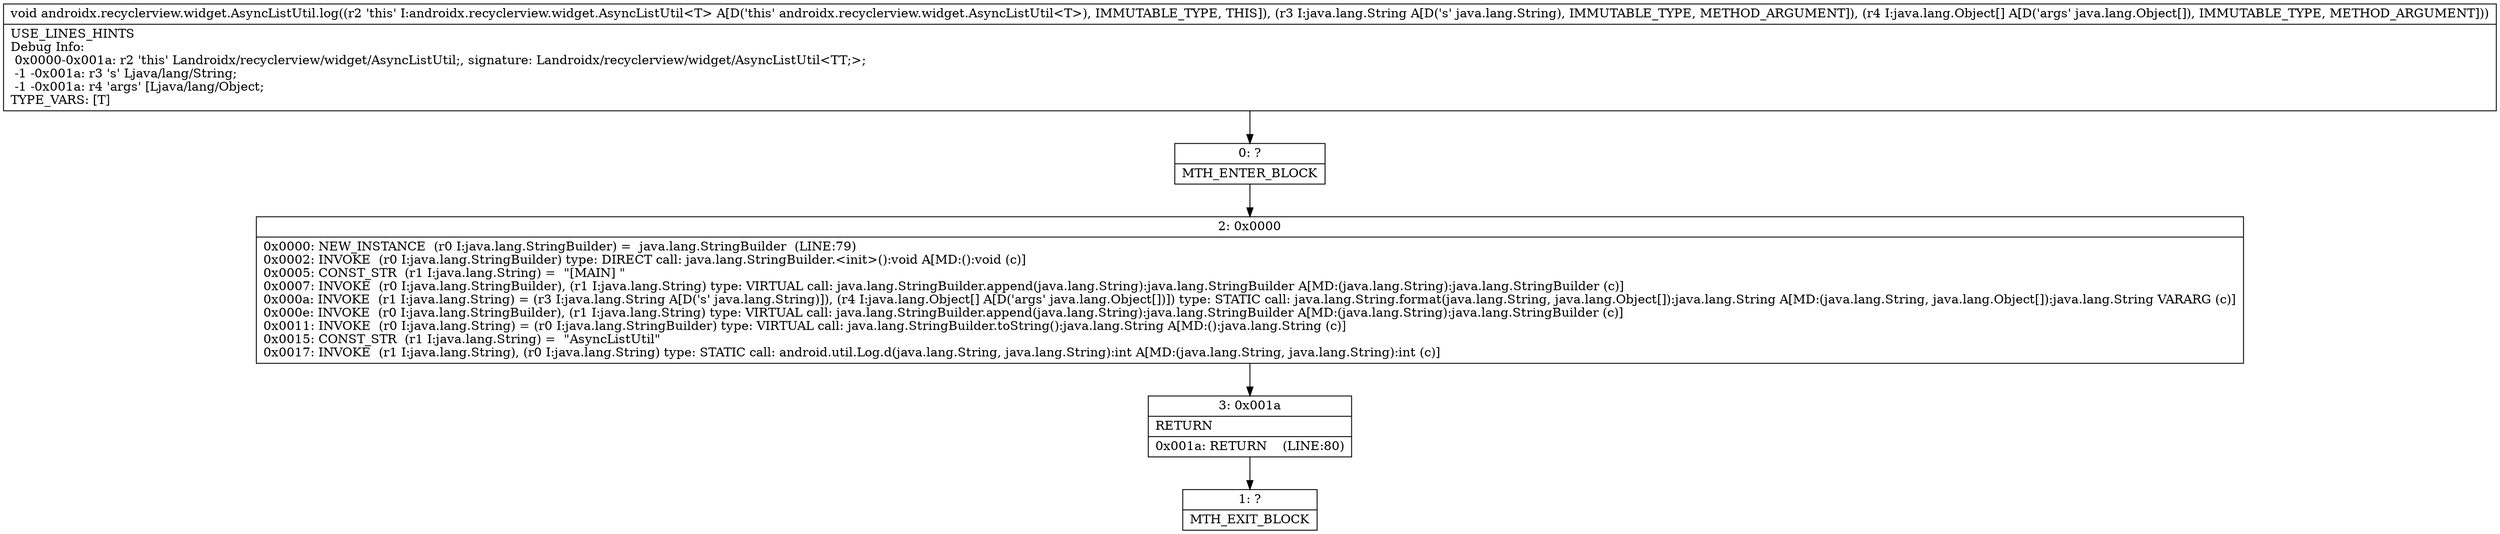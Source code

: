 digraph "CFG forandroidx.recyclerview.widget.AsyncListUtil.log(Ljava\/lang\/String;[Ljava\/lang\/Object;)V" {
Node_0 [shape=record,label="{0\:\ ?|MTH_ENTER_BLOCK\l}"];
Node_2 [shape=record,label="{2\:\ 0x0000|0x0000: NEW_INSTANCE  (r0 I:java.lang.StringBuilder) =  java.lang.StringBuilder  (LINE:79)\l0x0002: INVOKE  (r0 I:java.lang.StringBuilder) type: DIRECT call: java.lang.StringBuilder.\<init\>():void A[MD:():void (c)]\l0x0005: CONST_STR  (r1 I:java.lang.String) =  \"[MAIN] \" \l0x0007: INVOKE  (r0 I:java.lang.StringBuilder), (r1 I:java.lang.String) type: VIRTUAL call: java.lang.StringBuilder.append(java.lang.String):java.lang.StringBuilder A[MD:(java.lang.String):java.lang.StringBuilder (c)]\l0x000a: INVOKE  (r1 I:java.lang.String) = (r3 I:java.lang.String A[D('s' java.lang.String)]), (r4 I:java.lang.Object[] A[D('args' java.lang.Object[])]) type: STATIC call: java.lang.String.format(java.lang.String, java.lang.Object[]):java.lang.String A[MD:(java.lang.String, java.lang.Object[]):java.lang.String VARARG (c)]\l0x000e: INVOKE  (r0 I:java.lang.StringBuilder), (r1 I:java.lang.String) type: VIRTUAL call: java.lang.StringBuilder.append(java.lang.String):java.lang.StringBuilder A[MD:(java.lang.String):java.lang.StringBuilder (c)]\l0x0011: INVOKE  (r0 I:java.lang.String) = (r0 I:java.lang.StringBuilder) type: VIRTUAL call: java.lang.StringBuilder.toString():java.lang.String A[MD:():java.lang.String (c)]\l0x0015: CONST_STR  (r1 I:java.lang.String) =  \"AsyncListUtil\" \l0x0017: INVOKE  (r1 I:java.lang.String), (r0 I:java.lang.String) type: STATIC call: android.util.Log.d(java.lang.String, java.lang.String):int A[MD:(java.lang.String, java.lang.String):int (c)]\l}"];
Node_3 [shape=record,label="{3\:\ 0x001a|RETURN\l|0x001a: RETURN    (LINE:80)\l}"];
Node_1 [shape=record,label="{1\:\ ?|MTH_EXIT_BLOCK\l}"];
MethodNode[shape=record,label="{void androidx.recyclerview.widget.AsyncListUtil.log((r2 'this' I:androidx.recyclerview.widget.AsyncListUtil\<T\> A[D('this' androidx.recyclerview.widget.AsyncListUtil\<T\>), IMMUTABLE_TYPE, THIS]), (r3 I:java.lang.String A[D('s' java.lang.String), IMMUTABLE_TYPE, METHOD_ARGUMENT]), (r4 I:java.lang.Object[] A[D('args' java.lang.Object[]), IMMUTABLE_TYPE, METHOD_ARGUMENT]))  | USE_LINES_HINTS\lDebug Info:\l  0x0000\-0x001a: r2 'this' Landroidx\/recyclerview\/widget\/AsyncListUtil;, signature: Landroidx\/recyclerview\/widget\/AsyncListUtil\<TT;\>;\l  \-1 \-0x001a: r3 's' Ljava\/lang\/String;\l  \-1 \-0x001a: r4 'args' [Ljava\/lang\/Object;\lTYPE_VARS: [T]\l}"];
MethodNode -> Node_0;Node_0 -> Node_2;
Node_2 -> Node_3;
Node_3 -> Node_1;
}

